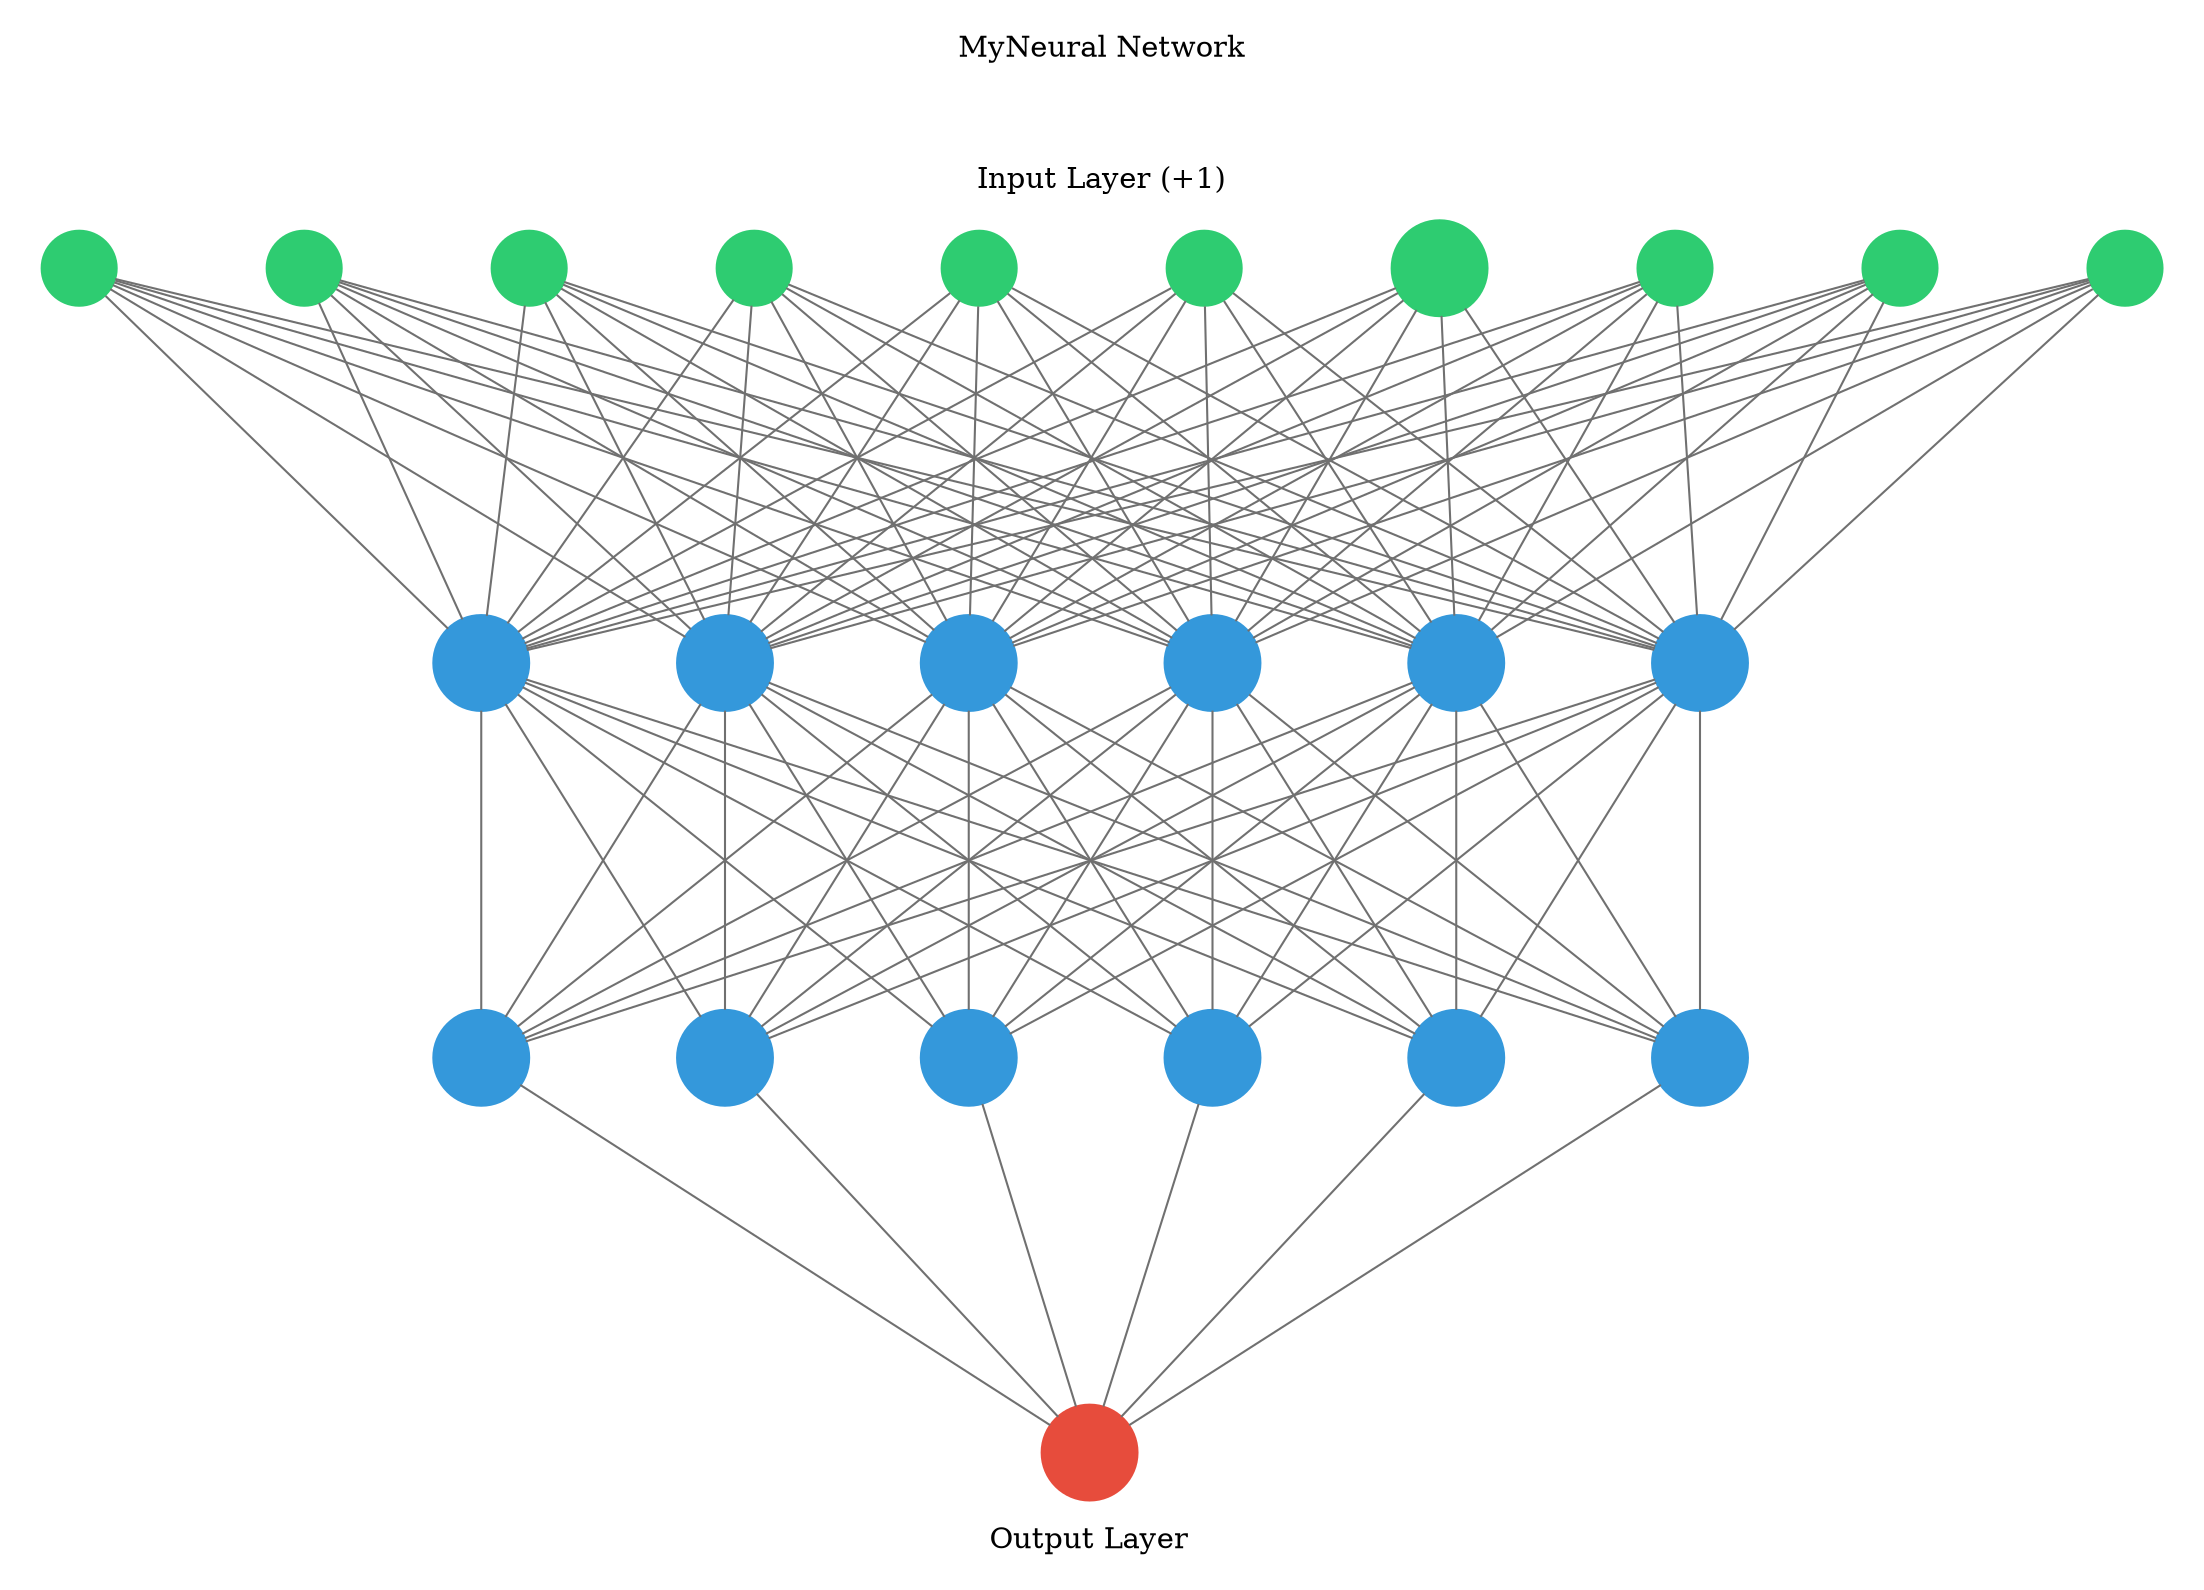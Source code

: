 digraph g {
	graph [nodesep=1 ranksep=2 splines=false]
	edge [arrowhead=none color="#707070"]
	subgraph cluster_input {
		node [color="#2ecc71" fontcolor="#2ecc71" shape=circle style=filled]
		color=white
		1
		label="MyNeural Network



Input Layer (+1)"
		rank=same
		2
		label="MyNeural Network



Input Layer (+1)"
		rank=same
		3
		label="MyNeural Network



Input Layer (+1)"
		rank=same
		4
		label="MyNeural Network



Input Layer (+1)"
		rank=same
		5
		label="MyNeural Network



Input Layer (+1)"
		rank=same
		6
		label="MyNeural Network



Input Layer (+1)"
		rank=same
		7
		label="MyNeural Network



Input Layer (+1)"
		rank=same
		8
		label="MyNeural Network



Input Layer (+1)"
		rank=same
		9
		label="MyNeural Network



Input Layer (+1)"
		rank=same
		10
		label="MyNeural Network



Input Layer (+1)"
		rank=same
	}
	1 -> 11
	2 -> 11
	3 -> 11
	4 -> 11
	5 -> 11
	6 -> 11
	7 -> 11
	8 -> 11
	9 -> 11
	10 -> 11
	1 -> 12
	2 -> 12
	3 -> 12
	4 -> 12
	5 -> 12
	6 -> 12
	7 -> 12
	8 -> 12
	9 -> 12
	10 -> 12
	1 -> 13
	2 -> 13
	3 -> 13
	4 -> 13
	5 -> 13
	6 -> 13
	7 -> 13
	8 -> 13
	9 -> 13
	10 -> 13
	1 -> 14
	2 -> 14
	3 -> 14
	4 -> 14
	5 -> 14
	6 -> 14
	7 -> 14
	8 -> 14
	9 -> 14
	10 -> 14
	1 -> 15
	2 -> 15
	3 -> 15
	4 -> 15
	5 -> 15
	6 -> 15
	7 -> 15
	8 -> 15
	9 -> 15
	10 -> 15
	1 -> 16
	2 -> 16
	3 -> 16
	4 -> 16
	5 -> 16
	6 -> 16
	7 -> 16
	8 -> 16
	9 -> 16
	10 -> 16
	subgraph cluster_1 {
		color=white
		rank=same
		label="" labeljust=right labelloc=b
		11 [color="#3498db" fontcolor="#3498db" shape=circle style=filled]
		12 [color="#3498db" fontcolor="#3498db" shape=circle style=filled]
		13 [color="#3498db" fontcolor="#3498db" shape=circle style=filled]
		14 [color="#3498db" fontcolor="#3498db" shape=circle style=filled]
		15 [color="#3498db" fontcolor="#3498db" shape=circle style=filled]
		16 [color="#3498db" fontcolor="#3498db" shape=circle style=filled]
	}
	11 -> 17
	12 -> 17
	13 -> 17
	14 -> 17
	15 -> 17
	16 -> 17
	11 -> 18
	12 -> 18
	13 -> 18
	14 -> 18
	15 -> 18
	16 -> 18
	11 -> 19
	12 -> 19
	13 -> 19
	14 -> 19
	15 -> 19
	16 -> 19
	11 -> 20
	12 -> 20
	13 -> 20
	14 -> 20
	15 -> 20
	16 -> 20
	11 -> 21
	12 -> 21
	13 -> 21
	14 -> 21
	15 -> 21
	16 -> 21
	11 -> 22
	12 -> 22
	13 -> 22
	14 -> 22
	15 -> 22
	16 -> 22
	subgraph cluster_2 {
		color=white
		rank=same
		label="" labeljust=right labelloc=b
		17 [color="#3498db" fontcolor="#3498db" shape=circle style=filled]
		18 [color="#3498db" fontcolor="#3498db" shape=circle style=filled]
		19 [color="#3498db" fontcolor="#3498db" shape=circle style=filled]
		20 [color="#3498db" fontcolor="#3498db" shape=circle style=filled]
		21 [color="#3498db" fontcolor="#3498db" shape=circle style=filled]
		22 [color="#3498db" fontcolor="#3498db" shape=circle style=filled]
	}
	17 -> 23
	18 -> 23
	19 -> 23
	20 -> 23
	21 -> 23
	22 -> 23
	subgraph cluster_output {
		node [color="#2ecc71" fontcolor="#2ecc71" shape=circle style=filled]
		color=white
		rank=same
		labeljust=1
		23 [color="#e74c3c" fontcolor="#e74c3c" shape=circle style=filled]
		label="Output Layer" labelloc=bottom
	}
	arrowShape=none
}

